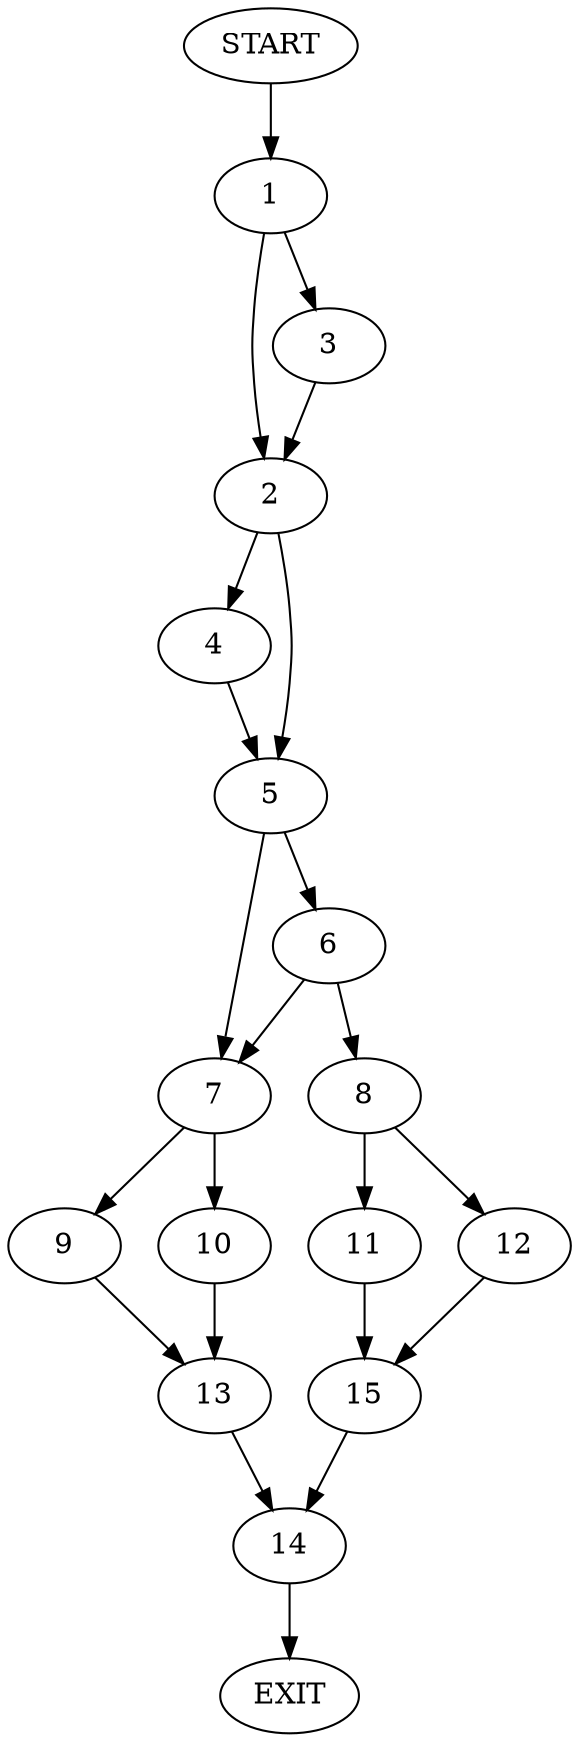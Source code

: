 digraph {
0 [label="START"]
16 [label="EXIT"]
0 -> 1
1 -> 2
1 -> 3
3 -> 2
2 -> 4
2 -> 5
5 -> 6
5 -> 7
4 -> 5
6 -> 8
6 -> 7
7 -> 9
7 -> 10
8 -> 11
8 -> 12
10 -> 13
9 -> 13
13 -> 14
14 -> 16
11 -> 15
12 -> 15
15 -> 14
}
